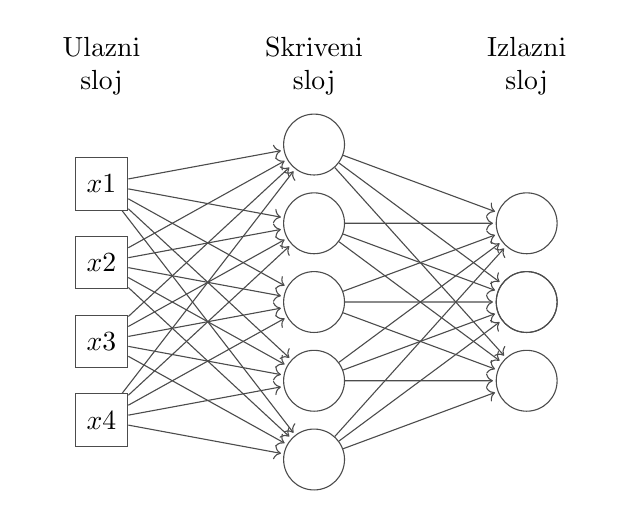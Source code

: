 \def\layersep{2.7cm}

\begin{tikzpicture}[shorten >=1pt,->,draw=black!70, node distance=\layersep]
    \tikzstyle{every pin edge}=[thick,<-,shorten <=1pt]
    \tikzstyle{smallneuron}=[rectangle, draw, minimum size=19pt]
    \tikzstyle{neuron}=[draw, circle,minimum size=22pt]
    \tikzstyle{annot} = [text width=4em, text centered]

    % Draw the input layer nodes
    \foreach \name / \y in {1,...,4}
    % This is the same as writing \foreach \name / \y in {1/1,2/2,3/3,4/4}
        \node[smallneuron] (I-\name) at (0,-\y) {$x\y$};

    % Draw the hidden layer nodes
    \foreach \name / \y in {1,...,5}
        \path[yshift=0.5cm]
            node[neuron] (H-\name) at (\layersep,-\y cm) {};

    \foreach \name / \y in {1,...,3}
        \path[yshift=-0.5cm]
            node[neuron] (O-\name) at (2*\layersep,-\y cm) {};

    % Draw the output layer node
    \node[neuron, right of=H-3] (O) {};



    % Connect every node in the input layer with every node in the
    % hidden layer.
    \foreach \source in {1,...,4}
        \foreach \dest in {1,...,5}
            \path (I-\source) edge (H-\dest);

    \foreach \source in {1,...,5}
        \foreach \dest in {1,...,3}
            \path (H-\source) edge (O-\dest);

    % % Connect every node in the hidden layer with the output layer
    % \foreach \source in {1,...,5}
    %     \path (H-\source) edge (O);

    % Annotate the layers
    \node[annot,above of=H-1, node distance=1cm] (hl) {Skriveni sloj};
    \node[annot,left of=hl] {Ulazni sloj};
    \node[annot,right of=hl] {Izlazni sloj};
\end{tikzpicture}
